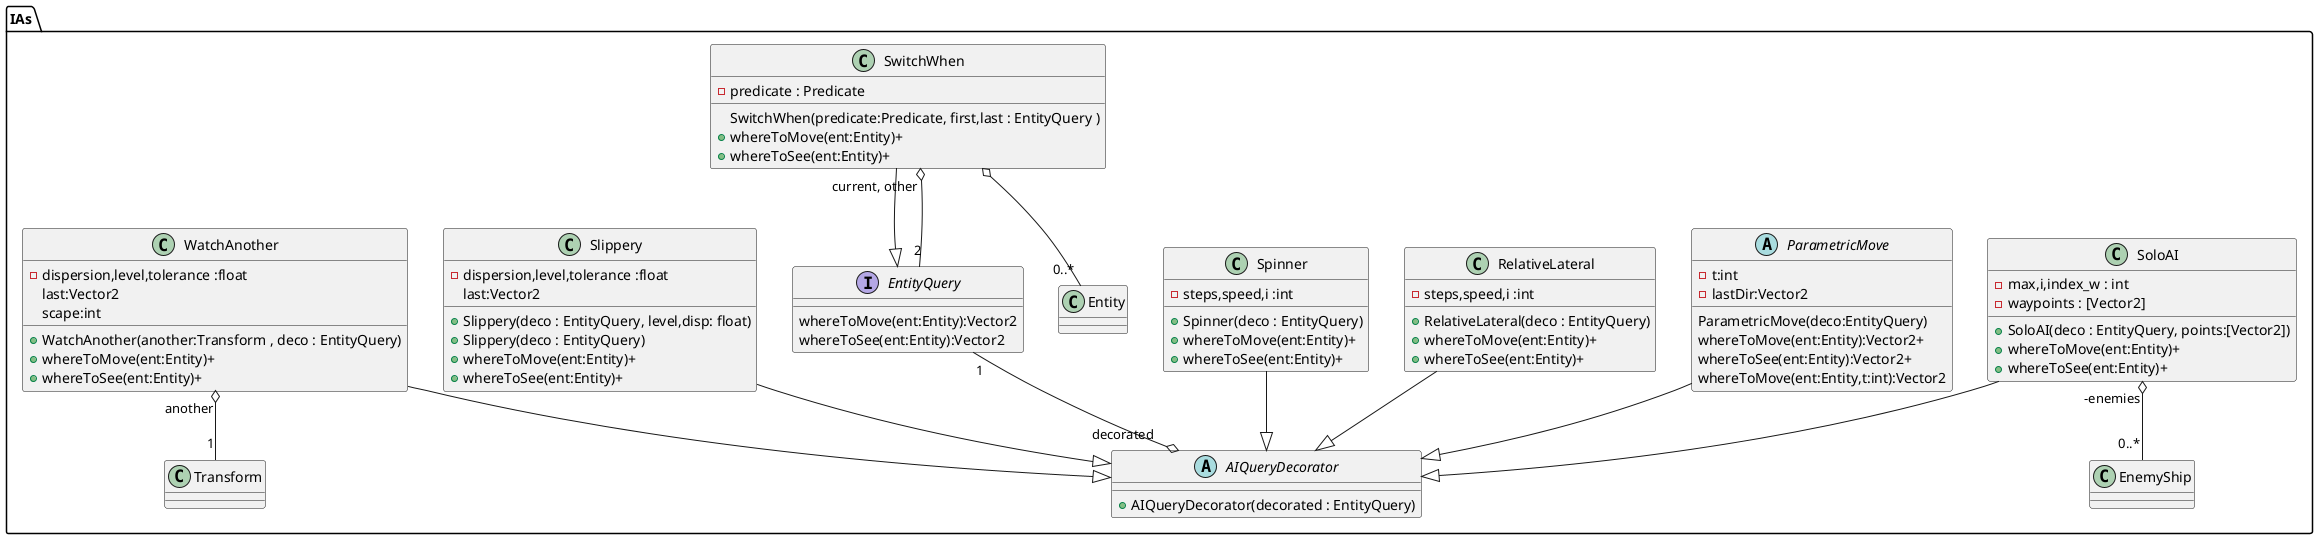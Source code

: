 @startuml
package IAs{
    interface EntityQuery{
        whereToMove(ent:Entity):Vector2
        whereToSee(ent:Entity):Vector2
    }

    EntityQuery "1" --o "decorated" AIQueryDecorator
    abstract class AIQueryDecorator{
        +AIQueryDecorator(decorated : EntityQuery)
    }
    ParametricMove --|> AIQueryDecorator
    abstract class ParametricMove{
        -t:int
        -lastDir:Vector2
        ParametricMove(deco:EntityQuery)
        whereToMove(ent:Entity):Vector2+
        whereToSee(ent:Entity):Vector2+
        whereToMove(ent:Entity,t:int):Vector2
    }
    RelativeLateral --|>AIQueryDecorator
    class RelativeLateral{
        -steps,speed,i :int
        +RelativeLateral(deco : EntityQuery)
        +whereToMove(ent:Entity)+
        +whereToSee(ent:Entity)+
    }

    SoloAI --|>AIQueryDecorator
    SoloAI "-enemies" o-- "0..*" EnemyShip

    class SoloAI{

        -max,i,index_w : int
        -waypoints : [Vector2]
        +SoloAI(deco : EntityQuery, points:[Vector2])
        +whereToMove(ent:Entity)+
        +whereToSee(ent:Entity)+
    }

    Spinner --|>AIQueryDecorator
    class Spinner{
            -steps,speed,i :int
            +Spinner(deco : EntityQuery)
            +whereToMove(ent:Entity)+
            +whereToSee(ent:Entity)+
    }

    SwitchWhen --|> EntityQuery
    SwitchWhen o-- "0..*" Entity

    SwitchWhen "current, other" o-- "2" EntityQuery
            class SwitchWhen{
                SwitchWhen(predicate:Predicate, first,last : EntityQuery )
                -predicate : Predicate
                +whereToMove(ent:Entity)+
                +whereToSee(ent:Entity)+
             }

    Slippery --|>AIQueryDecorator
        class Slippery{
                -dispersion,level,tolerance :float
                last:Vector2

                +Slippery(deco : EntityQuery, level,disp: float)
                +Slippery(deco : EntityQuery)
                +whereToMove(ent:Entity)+
                +whereToSee(ent:Entity)+
        }
    WatchAnother --|>AIQueryDecorator
    WatchAnother "another" o-- "1" Transform
            class WatchAnother{
                    -dispersion,level,tolerance :float
                    last:Vector2
                    scape:int

                    +WatchAnother(another:Transform , deco : EntityQuery)
                    +whereToMove(ent:Entity)+
                    +whereToSee(ent:Entity)+
            }

}

@enduml